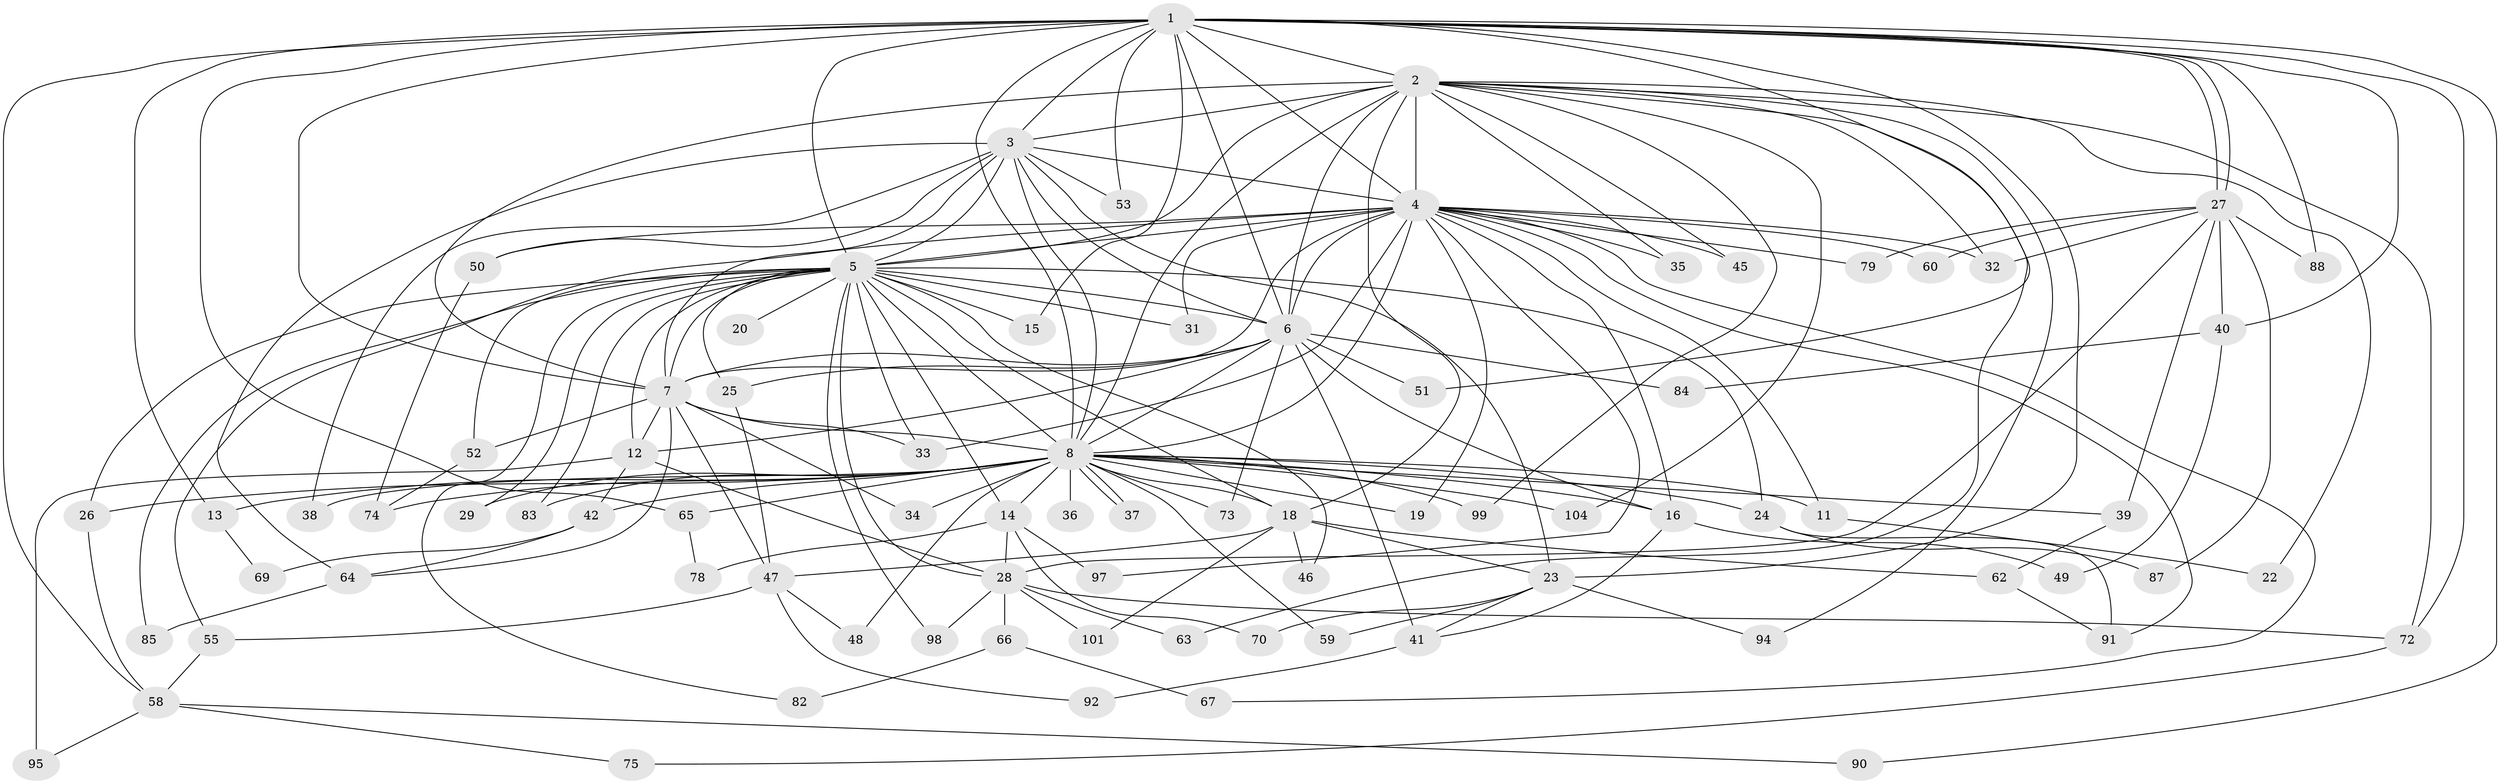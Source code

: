 // Generated by graph-tools (version 1.1) at 2025/51/02/27/25 19:51:52]
// undirected, 80 vertices, 184 edges
graph export_dot {
graph [start="1"]
  node [color=gray90,style=filled];
  1 [super="+57"];
  2 [super="+68"];
  3 [super="+93"];
  4 [super="+17"];
  5 [super="+9"];
  6 [super="+21"];
  7 [super="+54"];
  8 [super="+10"];
  11;
  12 [super="+77"];
  13;
  14 [super="+44"];
  15;
  16 [super="+30"];
  18 [super="+43"];
  19;
  20;
  22;
  23 [super="+96"];
  24 [super="+103"];
  25;
  26 [super="+71"];
  27 [super="+80"];
  28 [super="+56"];
  29;
  31;
  32;
  33;
  34;
  35;
  36;
  37;
  38;
  39;
  40;
  41 [super="+100"];
  42;
  45;
  46;
  47 [super="+76"];
  48;
  49;
  50;
  51;
  52 [super="+81"];
  53;
  55;
  58 [super="+61"];
  59;
  60;
  62;
  63;
  64 [super="+89"];
  65;
  66;
  67;
  69;
  70;
  72 [super="+86"];
  73;
  74;
  75;
  78;
  79;
  82;
  83;
  84;
  85;
  87;
  88;
  90;
  91;
  92;
  94;
  95 [super="+102"];
  97;
  98;
  99;
  101;
  104;
  1 -- 2;
  1 -- 3;
  1 -- 4;
  1 -- 5 [weight=2];
  1 -- 6 [weight=2];
  1 -- 7;
  1 -- 8 [weight=2];
  1 -- 13;
  1 -- 15;
  1 -- 27;
  1 -- 27;
  1 -- 40;
  1 -- 51;
  1 -- 53;
  1 -- 88;
  1 -- 90;
  1 -- 65;
  1 -- 23;
  1 -- 72;
  1 -- 58;
  2 -- 3;
  2 -- 4;
  2 -- 5 [weight=2];
  2 -- 6;
  2 -- 7;
  2 -- 8 [weight=2];
  2 -- 18;
  2 -- 22;
  2 -- 35;
  2 -- 45;
  2 -- 63;
  2 -- 94;
  2 -- 99;
  2 -- 104;
  2 -- 32;
  2 -- 72;
  3 -- 4;
  3 -- 5 [weight=2];
  3 -- 6;
  3 -- 7;
  3 -- 8 [weight=3];
  3 -- 23;
  3 -- 38;
  3 -- 50;
  3 -- 53;
  3 -- 64;
  4 -- 5 [weight=2];
  4 -- 6 [weight=2];
  4 -- 7;
  4 -- 8 [weight=2];
  4 -- 11;
  4 -- 16;
  4 -- 19;
  4 -- 31;
  4 -- 32;
  4 -- 35;
  4 -- 55;
  4 -- 60;
  4 -- 79;
  4 -- 97;
  4 -- 33;
  4 -- 50;
  4 -- 67;
  4 -- 91;
  4 -- 45;
  5 -- 6 [weight=2];
  5 -- 7 [weight=2];
  5 -- 8 [weight=4];
  5 -- 14;
  5 -- 20 [weight=2];
  5 -- 25;
  5 -- 26 [weight=2];
  5 -- 28 [weight=2];
  5 -- 31;
  5 -- 33;
  5 -- 46;
  5 -- 52;
  5 -- 85;
  5 -- 98;
  5 -- 12;
  5 -- 15;
  5 -- 82;
  5 -- 83;
  5 -- 24;
  5 -- 29;
  5 -- 18;
  6 -- 7;
  6 -- 8 [weight=3];
  6 -- 25;
  6 -- 51;
  6 -- 73;
  6 -- 84;
  6 -- 41;
  6 -- 16;
  6 -- 12;
  7 -- 8 [weight=2];
  7 -- 12;
  7 -- 34;
  7 -- 52;
  7 -- 33;
  7 -- 64;
  7 -- 47;
  8 -- 16;
  8 -- 26;
  8 -- 29;
  8 -- 34;
  8 -- 36 [weight=2];
  8 -- 37;
  8 -- 37;
  8 -- 39;
  8 -- 42;
  8 -- 48;
  8 -- 59;
  8 -- 65;
  8 -- 74;
  8 -- 83;
  8 -- 104;
  8 -- 73;
  8 -- 11;
  8 -- 13;
  8 -- 14;
  8 -- 18;
  8 -- 19;
  8 -- 24;
  8 -- 99;
  8 -- 38;
  11 -- 22;
  12 -- 28;
  12 -- 42;
  12 -- 95 [weight=2];
  13 -- 69;
  14 -- 70;
  14 -- 78;
  14 -- 97;
  14 -- 28;
  16 -- 41;
  16 -- 49;
  18 -- 23;
  18 -- 101;
  18 -- 46;
  18 -- 62;
  18 -- 47;
  23 -- 41;
  23 -- 59;
  23 -- 70;
  23 -- 94;
  24 -- 87;
  24 -- 91;
  25 -- 47;
  26 -- 58;
  27 -- 32;
  27 -- 39;
  27 -- 40;
  27 -- 60;
  27 -- 79;
  27 -- 87;
  27 -- 88;
  27 -- 28;
  28 -- 66 [weight=2];
  28 -- 98;
  28 -- 101;
  28 -- 72;
  28 -- 63;
  39 -- 62;
  40 -- 49;
  40 -- 84;
  41 -- 92;
  42 -- 64;
  42 -- 69;
  47 -- 48;
  47 -- 55;
  47 -- 92;
  50 -- 74;
  52 -- 74;
  55 -- 58;
  58 -- 75;
  58 -- 90;
  58 -- 95;
  62 -- 91;
  64 -- 85;
  65 -- 78;
  66 -- 67;
  66 -- 82;
  72 -- 75;
}
